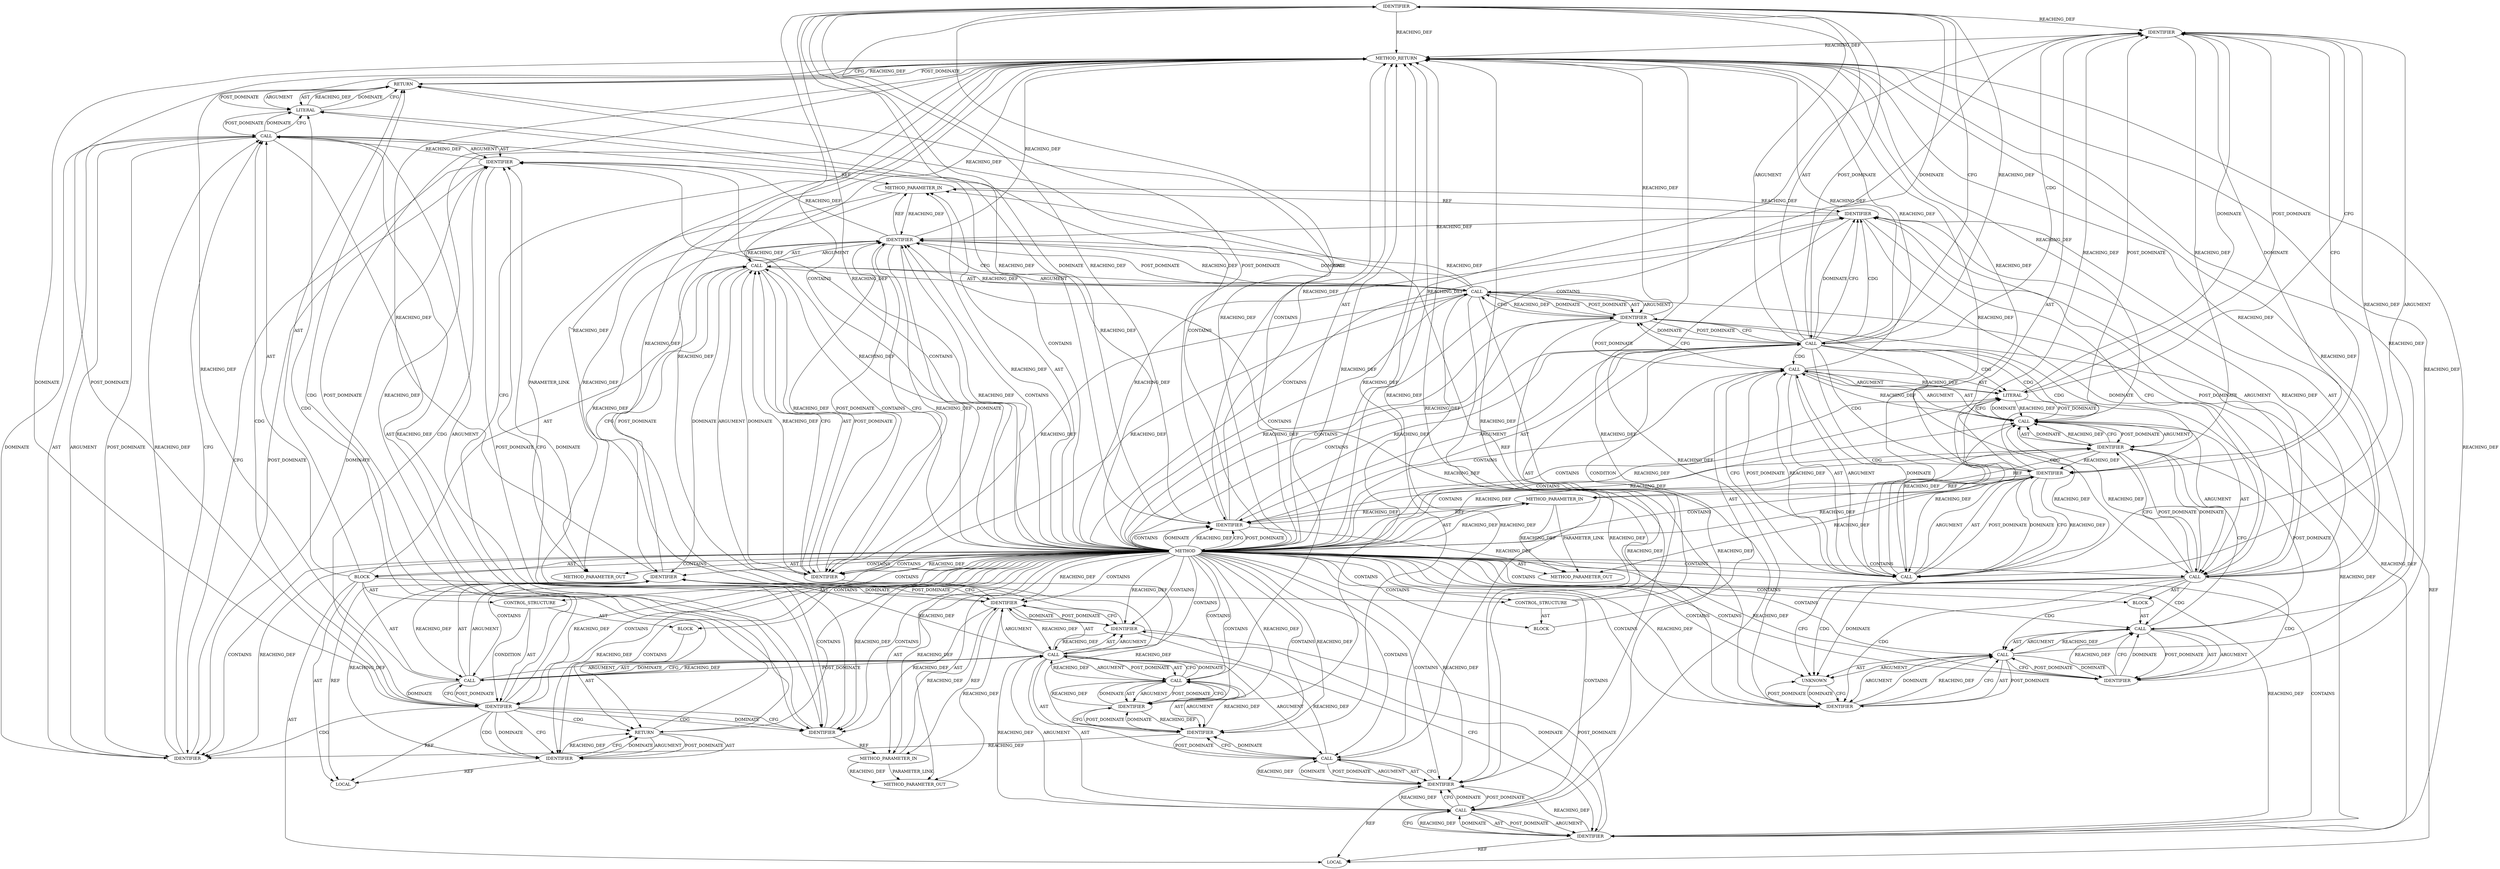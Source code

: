 digraph {
  3782 [label=IDENTIFIER ORDER=2 ARGUMENT_INDEX=2 CODE="CEPH_PREAMBLE_INLINE_LEN" COLUMN_NUMBER=17 LINE_NUMBER=1156 TYPE_FULL_NAME="ANY" NAME="CEPH_PREAMBLE_INLINE_LEN"]
  3772 [label=METHOD COLUMN_NUMBER=1 LINE_NUMBER=1149 COLUMN_NUMBER_END=9 IS_EXTERNAL=false SIGNATURE="int prepare_head_secure_small (ceph_connection*,void*,int)" NAME="prepare_head_secure_small" AST_PARENT_TYPE="TYPE_DECL" AST_PARENT_FULL_NAME="messenger_v2.c:<global>" ORDER=59 CODE="static int prepare_head_secure_small(struct ceph_connection *con,
				     void *base, int ctrl_len)
{
	struct scatterlist sg;
	int ret;

	/* inline buffer padding? */
	if (ctrl_len < CEPH_PREAMBLE_INLINE_LEN)
		memset(CTRL_BODY(base) + ctrl_len, 0,
		       CEPH_PREAMBLE_INLINE_LEN - ctrl_len);

	sg_init_one(&sg, base, CEPH_PREAMBLE_SECURE_LEN);
	ret = gcm_crypt(con, true, &sg, &sg,
			CEPH_PREAMBLE_SECURE_LEN - CEPH_GCM_TAG_LEN);
	if (ret)
		return ret;

	add_out_kvec(con, base, CEPH_PREAMBLE_SECURE_LEN);
	return 0;
}" FULL_NAME="prepare_head_secure_small" LINE_NUMBER_END=1157 FILENAME="messenger_v2.c"]
  3820 [label=IDENTIFIER ORDER=1 ARGUMENT_INDEX=-1 CODE="ret" COLUMN_NUMBER=10 LINE_NUMBER=1164 TYPE_FULL_NAME="int" NAME="ret"]
  3799 [label=CALL ORDER=4 ARGUMENT_INDEX=-1 CODE="sg_init_one(&sg, base, CEPH_PREAMBLE_SECURE_LEN)" COLUMN_NUMBER=2 METHOD_FULL_NAME="sg_init_one" LINE_NUMBER=1160 TYPE_FULL_NAME="<empty>" DISPATCH_TYPE="STATIC_DISPATCH" SIGNATURE="" NAME="sg_init_one"]
  3805 [label=IDENTIFIER ORDER=1 ARGUMENT_INDEX=1 CODE="ret" COLUMN_NUMBER=2 LINE_NUMBER=1161 TYPE_FULL_NAME="int" NAME="ret"]
  3819 [label=RETURN ORDER=1 ARGUMENT_INDEX=1 CODE="return ret;" COLUMN_NUMBER=3 LINE_NUMBER=1164]
  3794 [label=IDENTIFIER ORDER=2 ARGUMENT_INDEX=2 CODE="ctrl_len" COLUMN_NUMBER=28 LINE_NUMBER=1157 TYPE_FULL_NAME="int" NAME="ctrl_len"]
  3778 [label=LOCAL ORDER=2 CODE="int ret" COLUMN_NUMBER=6 LINE_NUMBER=1153 TYPE_FULL_NAME="int" NAME="ret"]
  3791 [label=UNKNOWN ORDER=1 PARSER_TYPE_NAME="CASTTypeId" ARGUMENT_INDEX=1 CODE="void *" COLUMN_NUMBER=10 LINE_NUMBER=1157 TYPE_FULL_NAME="<empty>" CONTAINED_REF="<empty>"]
  3797 [label=IDENTIFIER ORDER=1 ARGUMENT_INDEX=1 CODE="CEPH_PREAMBLE_INLINE_LEN" COLUMN_NUMBER=10 LINE_NUMBER=1158 TYPE_FULL_NAME="ANY" NAME="CEPH_PREAMBLE_INLINE_LEN"]
  3825 [label=RETURN ORDER=8 ARGUMENT_INDEX=-1 CODE="return 0;" COLUMN_NUMBER=2 LINE_NUMBER=1167]
  3823 [label=IDENTIFIER ORDER=2 ARGUMENT_INDEX=2 CODE="base" COLUMN_NUMBER=20 LINE_NUMBER=1166 TYPE_FULL_NAME="void*" NAME="base"]
  3804 [label=CALL ORDER=5 ARGUMENT_INDEX=-1 CODE="ret = gcm_crypt(con, true, &sg, &sg,
			CEPH_PREAMBLE_SECURE_LEN - CEPH_GCM_TAG_LEN)" COLUMN_NUMBER=2 METHOD_FULL_NAME="<operator>.assignment" LINE_NUMBER=1161 TYPE_FULL_NAME="<empty>" DISPATCH_TYPE="STATIC_DISPATCH" SIGNATURE="" NAME="<operator>.assignment"]
  3809 [label=CALL ORDER=3 ARGUMENT_INDEX=3 CODE="&sg" COLUMN_NUMBER=29 METHOD_FULL_NAME="<operator>.addressOf" LINE_NUMBER=1161 TYPE_FULL_NAME="<empty>" DISPATCH_TYPE="STATIC_DISPATCH" SIGNATURE="" NAME="<operator>.addressOf"]
  3789 [label=CALL ORDER=1 ARGUMENT_INDEX=1 CODE="(void *)(base) + CEPH_PREAMBLE_LEN" COLUMN_NUMBER=10 METHOD_FULL_NAME="<operator>.addition" LINE_NUMBER=1157 TYPE_FULL_NAME="<empty>" DISPATCH_TYPE="STATIC_DISPATCH" SIGNATURE="" NAME="<operator>.addition"]
  3811 [label=CALL ORDER=4 ARGUMENT_INDEX=4 CODE="&sg" COLUMN_NUMBER=34 METHOD_FULL_NAME="<operator>.addressOf" LINE_NUMBER=1161 TYPE_FULL_NAME="<empty>" DISPATCH_TYPE="STATIC_DISPATCH" SIGNATURE="" NAME="<operator>.addressOf"]
  3827 [label=METHOD_RETURN ORDER=5 CODE="RET" COLUMN_NUMBER=1 LINE_NUMBER=1149 TYPE_FULL_NAME="int" EVALUATION_STRATEGY="BY_VALUE"]
  3793 [label=IDENTIFIER ORDER=2 ARGUMENT_INDEX=2 CODE="CEPH_PREAMBLE_LEN" COLUMN_NUMBER=10 LINE_NUMBER=1157 TYPE_FULL_NAME="ANY" NAME="CEPH_PREAMBLE_LEN"]
  3798 [label=IDENTIFIER ORDER=2 ARGUMENT_INDEX=2 CODE="ctrl_len" COLUMN_NUMBER=37 LINE_NUMBER=1158 TYPE_FULL_NAME="int" NAME="ctrl_len"]
  3777 [label=LOCAL ORDER=1 CODE="struct scatterlist sg" COLUMN_NUMBER=21 LINE_NUMBER=1152 TYPE_FULL_NAME="scatterlist" NAME="sg"]
  3781 [label=IDENTIFIER ORDER=1 ARGUMENT_INDEX=1 CODE="ctrl_len" COLUMN_NUMBER=6 LINE_NUMBER=1156 TYPE_FULL_NAME="int" NAME="ctrl_len"]
  3814 [label=IDENTIFIER ORDER=1 ARGUMENT_INDEX=1 CODE="CEPH_PREAMBLE_SECURE_LEN" COLUMN_NUMBER=4 LINE_NUMBER=1162 TYPE_FULL_NAME="ANY" NAME="CEPH_PREAMBLE_SECURE_LEN"]
  3803 [label=IDENTIFIER ORDER=3 ARGUMENT_INDEX=3 CODE="CEPH_PREAMBLE_SECURE_LEN" COLUMN_NUMBER=25 LINE_NUMBER=1160 TYPE_FULL_NAME="ANY" NAME="CEPH_PREAMBLE_SECURE_LEN"]
  3780 [label=CALL ORDER=1 ARGUMENT_INDEX=-1 CODE="ctrl_len < CEPH_PREAMBLE_INLINE_LEN" COLUMN_NUMBER=6 METHOD_FULL_NAME="<operator>.lessThan" LINE_NUMBER=1156 TYPE_FULL_NAME="<empty>" DISPATCH_TYPE="STATIC_DISPATCH" SIGNATURE="" NAME="<operator>.lessThan"]
  13187 [label=METHOD_PARAMETER_OUT ORDER=3 CODE="int ctrl_len" IS_VARIADIC=false COLUMN_NUMBER=22 LINE_NUMBER=1150 TYPE_FULL_NAME="int" EVALUATION_STRATEGY="BY_VALUE" INDEX=3 NAME="ctrl_len"]
  3774 [label=METHOD_PARAMETER_IN ORDER=2 CODE="void *base" IS_VARIADIC=false COLUMN_NUMBER=10 LINE_NUMBER=1150 TYPE_FULL_NAME="void*" EVALUATION_STRATEGY="BY_VALUE" INDEX=2 NAME="base"]
  3826 [label=LITERAL ORDER=1 ARGUMENT_INDEX=-1 CODE="0" COLUMN_NUMBER=9 LINE_NUMBER=1167 TYPE_FULL_NAME="int"]
  3775 [label=METHOD_PARAMETER_IN ORDER=3 CODE="int ctrl_len" IS_VARIADIC=false COLUMN_NUMBER=22 LINE_NUMBER=1150 TYPE_FULL_NAME="int" EVALUATION_STRATEGY="BY_VALUE" INDEX=3 NAME="ctrl_len"]
  3810 [label=IDENTIFIER ORDER=1 ARGUMENT_INDEX=1 CODE="sg" COLUMN_NUMBER=30 LINE_NUMBER=1161 TYPE_FULL_NAME="scatterlist" NAME="sg"]
  3796 [label=CALL ORDER=3 ARGUMENT_INDEX=3 CODE="CEPH_PREAMBLE_INLINE_LEN - ctrl_len" COLUMN_NUMBER=10 METHOD_FULL_NAME="<operator>.subtraction" LINE_NUMBER=1158 TYPE_FULL_NAME="<empty>" DISPATCH_TYPE="STATIC_DISPATCH" SIGNATURE="" NAME="<operator>.subtraction"]
  3785 [label=CALL ORDER=1 ARGUMENT_INDEX=1 CODE="CTRL_BODY(base) + ctrl_len" COLUMN_NUMBER=10 METHOD_FULL_NAME="<operator>.addition" LINE_NUMBER=1157 TYPE_FULL_NAME="<empty>" DISPATCH_TYPE="STATIC_DISPATCH" SIGNATURE="" NAME="<operator>.addition"]
  3808 [label=IDENTIFIER ORDER=2 ARGUMENT_INDEX=2 CODE="true" COLUMN_NUMBER=23 LINE_NUMBER=1161 TYPE_FULL_NAME="ANY" NAME="true"]
  3779 [label=CONTROL_STRUCTURE CONTROL_STRUCTURE_TYPE="IF" ORDER=3 PARSER_TYPE_NAME="CASTIfStatement" ARGUMENT_INDEX=-1 CODE="if (ctrl_len < CEPH_PREAMBLE_INLINE_LEN)" COLUMN_NUMBER=2 LINE_NUMBER=1156]
  3816 [label=CONTROL_STRUCTURE CONTROL_STRUCTURE_TYPE="IF" ORDER=6 PARSER_TYPE_NAME="CASTIfStatement" ARGUMENT_INDEX=-1 CODE="if (ret)" COLUMN_NUMBER=2 LINE_NUMBER=1163]
  3792 [label=IDENTIFIER ORDER=2 ARGUMENT_INDEX=2 CODE="base" COLUMN_NUMBER=10 LINE_NUMBER=1157 TYPE_FULL_NAME="void*" NAME="base"]
  3795 [label=LITERAL ORDER=2 ARGUMENT_INDEX=2 CODE="0" COLUMN_NUMBER=38 LINE_NUMBER=1157 TYPE_FULL_NAME="int"]
  3788 [label=BLOCK ORDER=2 ARGUMENT_INDEX=1 CODE="<empty>" TYPE_FULL_NAME="void"]
  3783 [label=BLOCK ORDER=2 ARGUMENT_INDEX=-1 CODE="<empty>" COLUMN_NUMBER=3 LINE_NUMBER=1157 TYPE_FULL_NAME="void"]
  3821 [label=CALL ORDER=7 ARGUMENT_INDEX=-1 CODE="add_out_kvec(con, base, CEPH_PREAMBLE_SECURE_LEN)" COLUMN_NUMBER=2 METHOD_FULL_NAME="add_out_kvec" LINE_NUMBER=1166 TYPE_FULL_NAME="<empty>" DISPATCH_TYPE="STATIC_DISPATCH" SIGNATURE="" NAME="add_out_kvec"]
  3787 [label=IDENTIFIER ORDER=1 ARGUMENT_INDEX=1 CODE="base" COLUMN_NUMBER=10 LINE_NUMBER=1157 TYPE_FULL_NAME="void*" NAME="base"]
  3818 [label=BLOCK ORDER=2 ARGUMENT_INDEX=-1 CODE="<empty>" COLUMN_NUMBER=3 LINE_NUMBER=1164 TYPE_FULL_NAME="void"]
  3786 [label=CALL ORDER=1 ARGUMENT_INDEX=1 CODE="CTRL_BODY(base)" COLUMN_NUMBER=10 METHOD_FULL_NAME="messenger_v2.c:71:71:CTRL_BODY:1" LINE_NUMBER=1157 TYPE_FULL_NAME="ANY" DISPATCH_TYPE="INLINED" SIGNATURE="" NAME="CTRL_BODY"]
  3784 [label=CALL ORDER=1 ARGUMENT_INDEX=1 CODE="memset(CTRL_BODY(base) + ctrl_len, 0,
		       CEPH_PREAMBLE_INLINE_LEN - ctrl_len)" COLUMN_NUMBER=3 METHOD_FULL_NAME="memset" LINE_NUMBER=1157 TYPE_FULL_NAME="<empty>" DISPATCH_TYPE="STATIC_DISPATCH" SIGNATURE="" NAME="memset"]
  3806 [label=CALL ORDER=2 ARGUMENT_INDEX=2 CODE="gcm_crypt(con, true, &sg, &sg,
			CEPH_PREAMBLE_SECURE_LEN - CEPH_GCM_TAG_LEN)" COLUMN_NUMBER=8 METHOD_FULL_NAME="gcm_crypt" LINE_NUMBER=1161 TYPE_FULL_NAME="<empty>" DISPATCH_TYPE="STATIC_DISPATCH" SIGNATURE="" NAME="gcm_crypt"]
  3802 [label=IDENTIFIER ORDER=2 ARGUMENT_INDEX=2 CODE="base" COLUMN_NUMBER=19 LINE_NUMBER=1160 TYPE_FULL_NAME="void*" NAME="base"]
  3773 [label=METHOD_PARAMETER_IN ORDER=1 CODE="struct ceph_connection *con" IS_VARIADIC=false COLUMN_NUMBER=38 LINE_NUMBER=1149 TYPE_FULL_NAME="ceph_connection*" EVALUATION_STRATEGY="BY_VALUE" INDEX=1 NAME="con"]
  3801 [label=IDENTIFIER ORDER=1 ARGUMENT_INDEX=1 CODE="sg" COLUMN_NUMBER=15 LINE_NUMBER=1160 TYPE_FULL_NAME="scatterlist" NAME="sg"]
  3800 [label=CALL ORDER=1 ARGUMENT_INDEX=1 CODE="&sg" COLUMN_NUMBER=14 METHOD_FULL_NAME="<operator>.addressOf" LINE_NUMBER=1160 TYPE_FULL_NAME="<empty>" DISPATCH_TYPE="STATIC_DISPATCH" SIGNATURE="" NAME="<operator>.addressOf"]
  3790 [label=CALL ORDER=1 ARGUMENT_INDEX=1 CODE="(void *)(base)" COLUMN_NUMBER=10 METHOD_FULL_NAME="<operator>.cast" LINE_NUMBER=1157 TYPE_FULL_NAME="<empty>" DISPATCH_TYPE="STATIC_DISPATCH" SIGNATURE="" NAME="<operator>.cast"]
  13186 [label=METHOD_PARAMETER_OUT ORDER=2 CODE="void *base" IS_VARIADIC=false COLUMN_NUMBER=10 LINE_NUMBER=1150 TYPE_FULL_NAME="void*" EVALUATION_STRATEGY="BY_VALUE" INDEX=2 NAME="base"]
  3812 [label=IDENTIFIER ORDER=1 ARGUMENT_INDEX=1 CODE="sg" COLUMN_NUMBER=35 LINE_NUMBER=1161 TYPE_FULL_NAME="scatterlist" NAME="sg"]
  3815 [label=IDENTIFIER ORDER=2 ARGUMENT_INDEX=2 CODE="CEPH_GCM_TAG_LEN" COLUMN_NUMBER=31 LINE_NUMBER=1162 TYPE_FULL_NAME="ANY" NAME="CEPH_GCM_TAG_LEN"]
  3807 [label=IDENTIFIER ORDER=1 ARGUMENT_INDEX=1 CODE="con" COLUMN_NUMBER=18 LINE_NUMBER=1161 TYPE_FULL_NAME="ceph_connection*" NAME="con"]
  3824 [label=IDENTIFIER ORDER=3 ARGUMENT_INDEX=3 CODE="CEPH_PREAMBLE_SECURE_LEN" COLUMN_NUMBER=26 LINE_NUMBER=1166 TYPE_FULL_NAME="ANY" NAME="CEPH_PREAMBLE_SECURE_LEN"]
  13185 [label=METHOD_PARAMETER_OUT ORDER=1 CODE="struct ceph_connection *con" IS_VARIADIC=false COLUMN_NUMBER=38 LINE_NUMBER=1149 TYPE_FULL_NAME="ceph_connection*" EVALUATION_STRATEGY="BY_VALUE" INDEX=1 NAME="con"]
  3776 [label=BLOCK ORDER=4 ARGUMENT_INDEX=-1 CODE="{
	struct scatterlist sg;
	int ret;

	/* inline buffer padding? */
	if (ctrl_len < CEPH_PREAMBLE_INLINE_LEN)
		memset(CTRL_BODY(base) + ctrl_len, 0,
		       CEPH_PREAMBLE_INLINE_LEN - ctrl_len);

	sg_init_one(&sg, base, CEPH_PREAMBLE_SECURE_LEN);
	ret = gcm_crypt(con, true, &sg, &sg,
			CEPH_PREAMBLE_SECURE_LEN - CEPH_GCM_TAG_LEN);
	if (ret)
		return ret;

	add_out_kvec(con, base, CEPH_PREAMBLE_SECURE_LEN);
	return 0;
}" COLUMN_NUMBER=1 LINE_NUMBER=1151 TYPE_FULL_NAME="void"]
  3822 [label=IDENTIFIER ORDER=1 ARGUMENT_INDEX=1 CODE="con" COLUMN_NUMBER=15 LINE_NUMBER=1166 TYPE_FULL_NAME="ceph_connection*" NAME="con"]
  3817 [label=IDENTIFIER ORDER=1 ARGUMENT_INDEX=-1 CODE="ret" COLUMN_NUMBER=6 LINE_NUMBER=1163 TYPE_FULL_NAME="int" NAME="ret"]
  3813 [label=CALL ORDER=5 ARGUMENT_INDEX=5 CODE="CEPH_PREAMBLE_SECURE_LEN - CEPH_GCM_TAG_LEN" COLUMN_NUMBER=4 METHOD_FULL_NAME="<operator>.subtraction" LINE_NUMBER=1162 TYPE_FULL_NAME="<empty>" DISPATCH_TYPE="STATIC_DISPATCH" SIGNATURE="" NAME="<operator>.subtraction"]
  3805 -> 3827 [label=REACHING_DEF VARIABLE="ret"]
  3814 -> 3827 [label=REACHING_DEF VARIABLE="CEPH_PREAMBLE_SECURE_LEN"]
  3772 -> 3789 [label=CONTAINS ]
  3789 -> 3793 [label=POST_DOMINATE ]
  3785 -> 3827 [label=REACHING_DEF VARIABLE="CTRL_BODY(base) + ctrl_len"]
  3815 -> 3814 [label=REACHING_DEF VARIABLE="CEPH_GCM_TAG_LEN"]
  3802 -> 3803 [label=CFG ]
  3813 -> 3815 [label=POST_DOMINATE ]
  3789 -> 3793 [label=AST ]
  3772 -> 3773 [label=REACHING_DEF VARIABLE=""]
  3772 -> 3781 [label=CONTAINS ]
  3774 -> 3802 [label=REACHING_DEF VARIABLE="base"]
  3798 -> 3827 [label=REACHING_DEF VARIABLE="ctrl_len"]
  3799 -> 3800 [label=ARGUMENT ]
  3787 -> 3802 [label=REACHING_DEF VARIABLE="base"]
  3796 -> 3784 [label=DOMINATE ]
  3772 -> 3800 [label=CONTAINS ]
  3772 -> 3793 [label=REACHING_DEF VARIABLE=""]
  3790 -> 3793 [label=CFG ]
  3775 -> 13187 [label=REACHING_DEF VARIABLE="ctrl_len"]
  3820 -> 3819 [label=REACHING_DEF VARIABLE="ret"]
  3805 -> 3804 [label=REACHING_DEF VARIABLE="ret"]
  3784 -> 3795 [label=ARGUMENT ]
  3826 -> 3825 [label=REACHING_DEF VARIABLE="0"]
  3793 -> 3789 [label=REACHING_DEF VARIABLE="CEPH_PREAMBLE_LEN"]
  3819 -> 3827 [label=REACHING_DEF VARIABLE="<RET>"]
  3781 -> 3775 [label=REF ]
  3796 -> 3784 [label=CFG ]
  3780 -> 3784 [label=CDG ]
  3809 -> 3812 [label=REACHING_DEF VARIABLE="&sg"]
  3803 -> 3799 [label=DOMINATE ]
  3813 -> 3814 [label=ARGUMENT ]
  3772 -> 3823 [label=CONTAINS ]
  3817 -> 3822 [label=CDG ]
  3801 -> 3810 [label=REACHING_DEF VARIABLE="sg"]
  3823 -> 3821 [label=REACHING_DEF VARIABLE="base"]
  3796 -> 3797 [label=ARGUMENT ]
  3806 -> 3807 [label=AST ]
  3772 -> 3824 [label=CONTAINS ]
  3820 -> 3819 [label=CFG ]
  3790 -> 3791 [label=ARGUMENT ]
  3772 -> 3784 [label=CONTAINS ]
  3805 -> 3820 [label=REACHING_DEF VARIABLE="ret"]
  3792 -> 3802 [label=REACHING_DEF VARIABLE="base"]
  3772 -> 3774 [label=REACHING_DEF VARIABLE=""]
  3827 -> 3819 [label=POST_DOMINATE ]
  3821 -> 3823 [label=ARGUMENT ]
  3796 -> 3784 [label=REACHING_DEF VARIABLE="CEPH_PREAMBLE_INLINE_LEN - ctrl_len"]
  3825 -> 3826 [label=POST_DOMINATE ]
  3780 -> 3827 [label=REACHING_DEF VARIABLE="ctrl_len < CEPH_PREAMBLE_INLINE_LEN"]
  3772 -> 3811 [label=CONTAINS ]
  3817 -> 3822 [label=DOMINATE ]
  3786 -> 3789 [label=CDG ]
  3817 -> 3820 [label=CFG ]
  3826 -> 3825 [label=DOMINATE ]
  3772 -> 3786 [label=CONTAINS ]
  3781 -> 3780 [label=REACHING_DEF VARIABLE="ctrl_len"]
  3774 -> 3787 [label=REACHING_DEF VARIABLE="base"]
  3788 -> 3789 [label=AST ]
  3810 -> 3827 [label=REACHING_DEF VARIABLE="sg"]
  3823 -> 3824 [label=DOMINATE ]
  3772 -> 3773 [label=AST ]
  3826 -> 3825 [label=CFG ]
  3772 -> 3826 [label=REACHING_DEF VARIABLE=""]
  3786 -> 3791 [label=CFG ]
  3801 -> 3800 [label=CFG ]
  3772 -> 3822 [label=REACHING_DEF VARIABLE=""]
  3782 -> 3780 [label=DOMINATE ]
  3816 -> 3818 [label=AST ]
  3814 -> 3815 [label=DOMINATE ]
  3794 -> 3785 [label=DOMINATE ]
  3772 -> 3810 [label=REACHING_DEF VARIABLE=""]
  3801 -> 3780 [label=POST_DOMINATE ]
  3800 -> 3810 [label=REACHING_DEF VARIABLE="&sg"]
  3808 -> 3810 [label=DOMINATE ]
  3784 -> 3796 [label=AST ]
  3818 -> 3819 [label=AST ]
  3825 -> 3826 [label=ARGUMENT ]
  3798 -> 3796 [label=DOMINATE ]
  3772 -> 3808 [label=REACHING_DEF VARIABLE=""]
  3787 -> 3774 [label=REF ]
  3798 -> 3775 [label=REF ]
  3799 -> 3802 [label=AST ]
  3772 -> 3817 [label=CONTAINS ]
  3793 -> 3789 [label=DOMINATE ]
  3811 -> 3814 [label=CFG ]
  3807 -> 13185 [label=REACHING_DEF VARIABLE="con"]
  3772 -> 3782 [label=CONTAINS ]
  3794 -> 3785 [label=REACHING_DEF VARIABLE="ctrl_len"]
  3800 -> 3802 [label=DOMINATE ]
  3798 -> 3797 [label=REACHING_DEF VARIABLE="ctrl_len"]
  3797 -> 3798 [label=REACHING_DEF VARIABLE="CEPH_PREAMBLE_INLINE_LEN"]
  3795 -> 3797 [label=CFG ]
  3791 -> 3792 [label=DOMINATE ]
  3795 -> 3784 [label=REACHING_DEF VARIABLE="0"]
  3803 -> 3799 [label=REACHING_DEF VARIABLE="CEPH_PREAMBLE_SECURE_LEN"]
  3790 -> 3789 [label=REACHING_DEF VARIABLE="(void *)(base)"]
  3827 -> 3817 [label=POST_DOMINATE ]
  3785 -> 3786 [label=ARGUMENT ]
  3786 -> 3785 [label=REACHING_DEF VARIABLE="CTRL_BODY(base)"]
  3772 -> 3781 [label=DOMINATE ]
  3822 -> 3823 [label=CFG ]
  3795 -> 3796 [label=REACHING_DEF VARIABLE="0"]
  3772 -> 3806 [label=CONTAINS ]
  3808 -> 3810 [label=CFG ]
  3817 -> 3778 [label=REF ]
  3806 -> 3813 [label=ARGUMENT ]
  3772 -> 3814 [label=CONTAINS ]
  3814 -> 3813 [label=REACHING_DEF VARIABLE="CEPH_PREAMBLE_SECURE_LEN"]
  3786 -> 3787 [label=AST ]
  3802 -> 13186 [label=REACHING_DEF VARIABLE="base"]
  3772 -> 3793 [label=CONTAINS ]
  3812 -> 3811 [label=CFG ]
  3823 -> 3822 [label=POST_DOMINATE ]
  3805 -> 3807 [label=CFG ]
  3801 -> 3784 [label=POST_DOMINATE ]
  3773 -> 13185 [label=REACHING_DEF VARIABLE="con"]
  3791 -> 3792 [label=CFG ]
  3807 -> 3806 [label=REACHING_DEF VARIABLE="con"]
  3822 -> 3821 [label=REACHING_DEF VARIABLE="con"]
  3786 -> 3794 [label=DOMINATE ]
  3772 -> 3807 [label=REACHING_DEF VARIABLE=""]
  3800 -> 3811 [label=REACHING_DEF VARIABLE="&sg"]
  3772 -> 3804 [label=CONTAINS ]
  3806 -> 3827 [label=REACHING_DEF VARIABLE="gcm_crypt(con, true, &sg, &sg,
			CEPH_PREAMBLE_SECURE_LEN - CEPH_GCM_TAG_LEN)"]
  3817 -> 3804 [label=POST_DOMINATE ]
  3801 -> 3800 [label=REACHING_DEF VARIABLE="sg"]
  3804 -> 3817 [label=DOMINATE ]
  3802 -> 3823 [label=REACHING_DEF VARIABLE="base"]
  3772 -> 13186 [label=AST ]
  3784 -> 3796 [label=POST_DOMINATE ]
  3773 -> 13185 [label=PARAMETER_LINK ]
  3821 -> 3824 [label=AST ]
  3785 -> 3786 [label=AST ]
  3792 -> 3774 [label=REF ]
  3772 -> 3821 [label=CONTAINS ]
  3813 -> 3815 [label=AST ]
  3772 -> 3813 [label=CONTAINS ]
  3780 -> 3787 [label=CDG ]
  3772 -> 3820 [label=CONTAINS ]
  3808 -> 3807 [label=POST_DOMINATE ]
  3796 -> 3798 [label=ARGUMENT ]
  3781 -> 3827 [label=REACHING_DEF VARIABLE="ctrl_len"]
  3811 -> 3806 [label=REACHING_DEF VARIABLE="&sg"]
  3815 -> 3814 [label=POST_DOMINATE ]
  3789 -> 3794 [label=CFG ]
  3802 -> 3774 [label=REF ]
  3802 -> 3803 [label=REACHING_DEF VARIABLE="base"]
  3806 -> 3808 [label=AST ]
  3785 -> 3795 [label=CFG ]
  3781 -> 3782 [label=CFG ]
  3780 -> 3782 [label=ARGUMENT ]
  3807 -> 3773 [label=REF ]
  3786 -> 3787 [label=POST_DOMINATE ]
  3789 -> 3827 [label=REACHING_DEF VARIABLE="(void *)(base) + CEPH_PREAMBLE_LEN"]
  3825 -> 3827 [label=CFG ]
  3790 -> 3791 [label=AST ]
  3814 -> 3811 [label=POST_DOMINATE ]
  3779 -> 3780 [label=CONDITION ]
  3772 -> 3802 [label=REACHING_DEF VARIABLE=""]
  3814 -> 3824 [label=REACHING_DEF VARIABLE="CEPH_PREAMBLE_SECURE_LEN"]
  3815 -> 3813 [label=CFG ]
  3799 -> 3802 [label=ARGUMENT ]
  3780 -> 3781 [label=AST ]
  3772 -> 3808 [label=CONTAINS ]
  3772 -> 3822 [label=CONTAINS ]
  3802 -> 3827 [label=REACHING_DEF VARIABLE="base"]
  3796 -> 3798 [label=AST ]
  3805 -> 3778 [label=REF ]
  3810 -> 3809 [label=CFG ]
  3809 -> 3810 [label=AST ]
  3776 -> 3779 [label=AST ]
  3802 -> 3803 [label=DOMINATE ]
  3795 -> 3785 [label=REACHING_DEF VARIABLE="0"]
  3810 -> 3812 [label=REACHING_DEF VARIABLE="sg"]
  3815 -> 3813 [label=REACHING_DEF VARIABLE="CEPH_GCM_TAG_LEN"]
  3801 -> 3777 [label=REF ]
  3798 -> 3796 [label=CFG ]
  3802 -> 3800 [label=POST_DOMINATE ]
  3782 -> 3827 [label=REACHING_DEF VARIABLE="CEPH_PREAMBLE_INLINE_LEN"]
  3783 -> 3784 [label=AST ]
  3786 -> 3791 [label=CDG ]
  3812 -> 3827 [label=REACHING_DEF VARIABLE="sg"]
  3822 -> 3773 [label=REF ]
  3787 -> 3786 [label=DOMINATE ]
  3805 -> 3799 [label=POST_DOMINATE ]
  3796 -> 3827 [label=REACHING_DEF VARIABLE="CEPH_PREAMBLE_INLINE_LEN - ctrl_len"]
  3781 -> 3782 [label=REACHING_DEF VARIABLE="ctrl_len"]
  3772 -> 3783 [label=CONTAINS ]
  3786 -> 3794 [label=CFG ]
  3821 -> 3826 [label=DOMINATE ]
  3772 -> 3803 [label=REACHING_DEF VARIABLE=""]
  3803 -> 3802 [label=REACHING_DEF VARIABLE="CEPH_PREAMBLE_SECURE_LEN"]
  3772 -> 3795 [label=CONTAINS ]
  3772 -> 3826 [label=CONTAINS ]
  3772 -> 3781 [label=REACHING_DEF VARIABLE=""]
  3790 -> 3793 [label=DOMINATE ]
  3807 -> 3822 [label=REACHING_DEF VARIABLE="con"]
  3799 -> 3805 [label=DOMINATE ]
  3800 -> 3802 [label=REACHING_DEF VARIABLE="&sg"]
  3772 -> 3791 [label=CONTAINS ]
  3809 -> 3827 [label=REACHING_DEF VARIABLE="&sg"]
  3776 -> 3799 [label=AST ]
  3804 -> 3805 [label=AST ]
  3799 -> 3800 [label=AST ]
  3780 -> 3786 [label=CDG ]
  3797 -> 3798 [label=DOMINATE ]
  3802 -> 3799 [label=REACHING_DEF VARIABLE="base"]
  3772 -> 3818 [label=CONTAINS ]
  3772 -> 3797 [label=CONTAINS ]
  3772 -> 3812 [label=CONTAINS ]
  3786 -> 3792 [label=CDG ]
  3772 -> 3807 [label=CONTAINS ]
  3827 -> 3825 [label=POST_DOMINATE ]
  3772 -> 3792 [label=CONTAINS ]
  3812 -> 3811 [label=REACHING_DEF VARIABLE="sg"]
  3772 -> 13185 [label=AST ]
  3808 -> 3806 [label=REACHING_DEF VARIABLE="true"]
  3773 -> 3807 [label=REACHING_DEF VARIABLE="con"]
  3772 -> 3825 [label=REACHING_DEF VARIABLE=""]
  3781 -> 13187 [label=REACHING_DEF VARIABLE="ctrl_len"]
  3786 -> 3788 [label=AST ]
  3806 -> 3808 [label=ARGUMENT ]
  3787 -> 3786 [label=CFG ]
  3799 -> 3827 [label=REACHING_DEF VARIABLE="sg_init_one(&sg, base, CEPH_PREAMBLE_SECURE_LEN)"]
  3817 -> 3825 [label=CDG ]
  3786 -> 3790 [label=CDG ]
  3817 -> 3819 [label=CDG ]
  3780 -> 3794 [label=CDG ]
  3810 -> 3809 [label=REACHING_DEF VARIABLE="sg"]
  3772 -> 3802 [label=CONTAINS ]
  3786 -> 3793 [label=CDG ]
  3772 -> 3785 [label=CONTAINS ]
  3772 -> 3799 [label=CONTAINS ]
  3813 -> 3814 [label=AST ]
  3790 -> 3792 [label=ARGUMENT ]
  3780 -> 3801 [label=CFG ]
  3817 -> 3824 [label=CDG ]
  3812 -> 3811 [label=DOMINATE ]
  3772 -> 13187 [label=AST ]
  3821 -> 3822 [label=ARGUMENT ]
  3772 -> 3815 [label=CONTAINS ]
  3800 -> 3802 [label=CFG ]
  3772 -> 3787 [label=REACHING_DEF VARIABLE=""]
  3772 -> 3816 [label=CONTAINS ]
  3781 -> 3782 [label=DOMINATE ]
  3825 -> 3826 [label=AST ]
  3772 -> 3812 [label=REACHING_DEF VARIABLE=""]
  3772 -> 3824 [label=REACHING_DEF VARIABLE=""]
  3811 -> 3814 [label=DOMINATE ]
  3782 -> 3780 [label=CFG ]
  3821 -> 3822 [label=AST ]
  3779 -> 3780 [label=AST ]
  3772 -> 3782 [label=REACHING_DEF VARIABLE=""]
  3811 -> 3812 [label=POST_DOMINATE ]
  3824 -> 3821 [label=CFG ]
  3780 -> 3781 [label=ARGUMENT ]
  3772 -> 3787 [label=CONTAINS ]
  3776 -> 3825 [label=AST ]
  3804 -> 3805 [label=ARGUMENT ]
  3780 -> 3796 [label=CDG ]
  3824 -> 3821 [label=REACHING_DEF VARIABLE="CEPH_PREAMBLE_SECURE_LEN"]
  3820 -> 3819 [label=DOMINATE ]
  3808 -> 3827 [label=REACHING_DEF VARIABLE="true"]
  3786 -> 3791 [label=DOMINATE ]
  3787 -> 3786 [label=REACHING_DEF VARIABLE="base"]
  3817 -> 3826 [label=CDG ]
  3809 -> 3810 [label=POST_DOMINATE ]
  3812 -> 3809 [label=POST_DOMINATE ]
  3811 -> 3812 [label=ARGUMENT ]
  3799 -> 3803 [label=AST ]
  3801 -> 3827 [label=REACHING_DEF VARIABLE="sg"]
  3772 -> 3796 [label=CONTAINS ]
  3781 -> 3794 [label=REACHING_DEF VARIABLE="ctrl_len"]
  3772 -> 3814 [label=REACHING_DEF VARIABLE=""]
  3772 -> 3798 [label=REACHING_DEF VARIABLE=""]
  3780 -> 3801 [label=DOMINATE ]
  3817 -> 3827 [label=DOMINATE ]
  3784 -> 3796 [label=ARGUMENT ]
  3806 -> 3807 [label=ARGUMENT ]
  3821 -> 3823 [label=AST ]
  3772 -> 3792 [label=REACHING_DEF VARIABLE=""]
  3807 -> 3808 [label=DOMINATE ]
  3785 -> 3795 [label=DOMINATE ]
  3809 -> 3812 [label=CFG ]
  3800 -> 3801 [label=POST_DOMINATE ]
  3790 -> 3792 [label=AST ]
  3785 -> 3794 [label=POST_DOMINATE ]
  3817 -> 3822 [label=CFG ]
  3780 -> 3787 [label=DOMINATE ]
  3780 -> 3787 [label=CFG ]
  3809 -> 3812 [label=DOMINATE ]
  3776 -> 3777 [label=AST ]
  3807 -> 3805 [label=POST_DOMINATE ]
  3772 -> 3794 [label=REACHING_DEF VARIABLE=""]
  3813 -> 3815 [label=ARGUMENT ]
  3821 -> 3826 [label=CFG ]
  3823 -> 3824 [label=CFG ]
  3772 -> 3775 [label=AST ]
  3810 -> 3777 [label=REF ]
  3776 -> 3778 [label=AST ]
  3772 -> 3803 [label=CONTAINS ]
  3810 -> 3809 [label=DOMINATE ]
  3772 -> 3820 [label=REACHING_DEF VARIABLE=""]
  3800 -> 3812 [label=REACHING_DEF VARIABLE="&sg"]
  3789 -> 3790 [label=AST ]
  3804 -> 3806 [label=POST_DOMINATE ]
  3775 -> 3781 [label=REACHING_DEF VARIABLE="ctrl_len"]
  3813 -> 3806 [label=CFG ]
  3815 -> 3827 [label=REACHING_DEF VARIABLE="CEPH_GCM_TAG_LEN"]
  3820 -> 3778 [label=REF ]
  3806 -> 3804 [label=DOMINATE ]
  3793 -> 3790 [label=POST_DOMINATE ]
  3782 -> 3781 [label=REACHING_DEF VARIABLE="CEPH_PREAMBLE_INLINE_LEN"]
  3819 -> 3820 [label=ARGUMENT ]
  3800 -> 3801 [label=ARGUMENT ]
  3782 -> 3797 [label=REACHING_DEF VARIABLE="CEPH_PREAMBLE_INLINE_LEN"]
  3809 -> 3806 [label=REACHING_DEF VARIABLE="&sg"]
  3796 -> 3785 [label=REACHING_DEF VARIABLE="CEPH_PREAMBLE_INLINE_LEN - ctrl_len"]
  3776 -> 3821 [label=AST ]
  3801 -> 3800 [label=DOMINATE ]
  3795 -> 3785 [label=POST_DOMINATE ]
  3785 -> 3784 [label=REACHING_DEF VARIABLE="CTRL_BODY(base) + ctrl_len"]
  3800 -> 3809 [label=REACHING_DEF VARIABLE="&sg"]
  3789 -> 3790 [label=ARGUMENT ]
  3797 -> 3795 [label=POST_DOMINATE ]
  3772 -> 3801 [label=CONTAINS ]
  3806 -> 3809 [label=ARGUMENT ]
  3799 -> 3803 [label=POST_DOMINATE ]
  3794 -> 3785 [label=CFG ]
  3772 -> 3776 [label=CONTAINS ]
  3790 -> 3792 [label=POST_DOMINATE ]
  3804 -> 3827 [label=REACHING_DEF VARIABLE="ret = gcm_crypt(con, true, &sg, &sg,
			CEPH_PREAMBLE_SECURE_LEN - CEPH_GCM_TAG_LEN)"]
  3784 -> 3785 [label=ARGUMENT ]
  3772 -> 3780 [label=CONTAINS ]
  3822 -> 3823 [label=DOMINATE ]
  3815 -> 3813 [label=DOMINATE ]
  3774 -> 13186 [label=REACHING_DEF VARIABLE="base"]
  3797 -> 3796 [label=REACHING_DEF VARIABLE="CEPH_PREAMBLE_INLINE_LEN"]
  3794 -> 3775 [label=REF ]
  3821 -> 3824 [label=ARGUMENT ]
  3772 -> 3801 [label=REACHING_DEF VARIABLE=""]
  3803 -> 3800 [label=REACHING_DEF VARIABLE="CEPH_PREAMBLE_SECURE_LEN"]
  3772 -> 3790 [label=CONTAINS ]
  3806 -> 3805 [label=REACHING_DEF VARIABLE="gcm_crypt(con, true, &sg, &sg,
			CEPH_PREAMBLE_SECURE_LEN - CEPH_GCM_TAG_LEN)"]
  3794 -> 3798 [label=REACHING_DEF VARIABLE="ctrl_len"]
  3809 -> 3810 [label=ARGUMENT ]
  3817 -> 3820 [label=CDG ]
  3774 -> 13186 [label=PARAMETER_LINK ]
  3792 -> 3791 [label=POST_DOMINATE ]
  3772 -> 3823 [label=REACHING_DEF VARIABLE=""]
  3772 -> 3798 [label=CONTAINS ]
  3790 -> 3827 [label=REACHING_DEF VARIABLE="(void *)(base)"]
  3814 -> 3815 [label=CFG ]
  3772 -> 3815 [label=REACHING_DEF VARIABLE=""]
  3803 -> 3814 [label=REACHING_DEF VARIABLE="CEPH_PREAMBLE_SECURE_LEN"]
  3793 -> 3827 [label=REACHING_DEF VARIABLE="CEPH_PREAMBLE_LEN"]
  3792 -> 3790 [label=DOMINATE ]
  3794 -> 3786 [label=POST_DOMINATE ]
  3772 -> 3795 [label=REACHING_DEF VARIABLE=""]
  3819 -> 3820 [label=POST_DOMINATE ]
  3784 -> 3827 [label=REACHING_DEF VARIABLE="memset(CTRL_BODY(base) + ctrl_len, 0,
		       CEPH_PREAMBLE_INLINE_LEN - ctrl_len)"]
  3811 -> 3827 [label=REACHING_DEF VARIABLE="&sg"]
  3806 -> 3804 [label=CFG ]
  3780 -> 3795 [label=CDG ]
  3772 -> 3810 [label=CONTAINS ]
  3798 -> 3796 [label=REACHING_DEF VARIABLE="ctrl_len"]
  3804 -> 3817 [label=CFG ]
  3782 -> 3780 [label=REACHING_DEF VARIABLE="CEPH_PREAMBLE_INLINE_LEN"]
  3817 -> 3820 [label=DOMINATE ]
  3776 -> 3816 [label=AST ]
  3813 -> 3806 [label=DOMINATE ]
  3803 -> 3802 [label=POST_DOMINATE ]
  3779 -> 3783 [label=AST ]
  3772 -> 3819 [label=CONTAINS ]
  3817 -> 3823 [label=CDG ]
  3785 -> 3796 [label=REACHING_DEF VARIABLE="CTRL_BODY(base) + ctrl_len"]
  3800 -> 3803 [label=REACHING_DEF VARIABLE="&sg"]
  3772 -> 3827 [label=AST ]
  3807 -> 3827 [label=REACHING_DEF VARIABLE="con"]
  3801 -> 3812 [label=REACHING_DEF VARIABLE="sg"]
  3772 -> 3779 [label=CONTAINS ]
  3807 -> 3808 [label=CFG ]
  3785 -> 3794 [label=AST ]
  3772 -> 3809 [label=CONTAINS ]
  3806 -> 3813 [label=POST_DOMINATE ]
  3797 -> 3827 [label=REACHING_DEF VARIABLE="CEPH_PREAMBLE_INLINE_LEN"]
  3798 -> 13187 [label=REACHING_DEF VARIABLE="ctrl_len"]
  3813 -> 3827 [label=REACHING_DEF VARIABLE="CEPH_PREAMBLE_SECURE_LEN - CEPH_GCM_TAG_LEN"]
  3824 -> 3823 [label=POST_DOMINATE ]
  3786 -> 3787 [label=ARGUMENT ]
  3772 -> 3781 [label=CFG ]
  3800 -> 3799 [label=REACHING_DEF VARIABLE="&sg"]
  3797 -> 3798 [label=CFG ]
  3825 -> 3827 [label=REACHING_DEF VARIABLE="<RET>"]
  3821 -> 3824 [label=POST_DOMINATE ]
  3786 -> 3827 [label=REACHING_DEF VARIABLE="CTRL_BODY(base)"]
  3812 -> 3777 [label=REF ]
  3794 -> 3789 [label=POST_DOMINATE ]
  3802 -> 3800 [label=REACHING_DEF VARIABLE="base"]
  3806 -> 3811 [label=ARGUMENT ]
  3806 -> 3804 [label=REACHING_DEF VARIABLE="gcm_crypt(con, true, &sg, &sg,
			CEPH_PREAMBLE_SECURE_LEN - CEPH_GCM_TAG_LEN)"]
  3772 -> 3788 [label=CONTAINS ]
  3819 -> 3820 [label=AST ]
  3772 -> 3774 [label=AST ]
  3824 -> 3821 [label=DOMINATE ]
  3772 -> 3776 [label=AST ]
  3796 -> 3797 [label=AST ]
  3784 -> 3795 [label=AST ]
  3780 -> 3782 [label=AST ]
  3798 -> 3797 [label=POST_DOMINATE ]
  3782 -> 3781 [label=POST_DOMINATE ]
  3780 -> 3798 [label=CDG ]
  3817 -> 3821 [label=CDG ]
  3811 -> 3812 [label=AST ]
  3793 -> 3789 [label=CFG ]
  3804 -> 3806 [label=ARGUMENT ]
  3810 -> 3808 [label=POST_DOMINATE ]
  3784 -> 3785 [label=AST ]
  3776 -> 3804 [label=AST ]
  3780 -> 3797 [label=CDG ]
  3799 -> 3803 [label=ARGUMENT ]
  3781 -> 3772 [label=POST_DOMINATE ]
  3819 -> 3827 [label=CFG ]
  3806 -> 3813 [label=AST ]
  3805 -> 3807 [label=DOMINATE ]
  3795 -> 3797 [label=DOMINATE ]
  3804 -> 3806 [label=AST ]
  3803 -> 3799 [label=CFG ]
  3784 -> 3801 [label=CFG ]
  3826 -> 3821 [label=POST_DOMINATE ]
  3772 -> 3825 [label=CONTAINS ]
  3796 -> 3798 [label=POST_DOMINATE ]
  3816 -> 3817 [label=AST ]
  3792 -> 3790 [label=REACHING_DEF VARIABLE="base"]
  3772 -> 3775 [label=REACHING_DEF VARIABLE=""]
  3792 -> 3790 [label=CFG ]
  3806 -> 3809 [label=AST ]
  3775 -> 13187 [label=PARAMETER_LINK ]
  3800 -> 3801 [label=AST ]
  3787 -> 3792 [label=REACHING_DEF VARIABLE="base"]
  3780 -> 3782 [label=POST_DOMINATE ]
  3772 -> 3817 [label=REACHING_DEF VARIABLE=""]
  3772 -> 3797 [label=REACHING_DEF VARIABLE=""]
  3780 -> 3785 [label=CDG ]
  3789 -> 3793 [label=ARGUMENT ]
  3816 -> 3817 [label=CONDITION ]
  3799 -> 3805 [label=CFG ]
  3823 -> 3774 [label=REF ]
  3785 -> 3794 [label=ARGUMENT ]
  3772 -> 3805 [label=CONTAINS ]
  3772 -> 3794 [label=CONTAINS ]
  3806 -> 3811 [label=AST ]
  3813 -> 3806 [label=REACHING_DEF VARIABLE="CEPH_PREAMBLE_SECURE_LEN - CEPH_GCM_TAG_LEN"]
}
